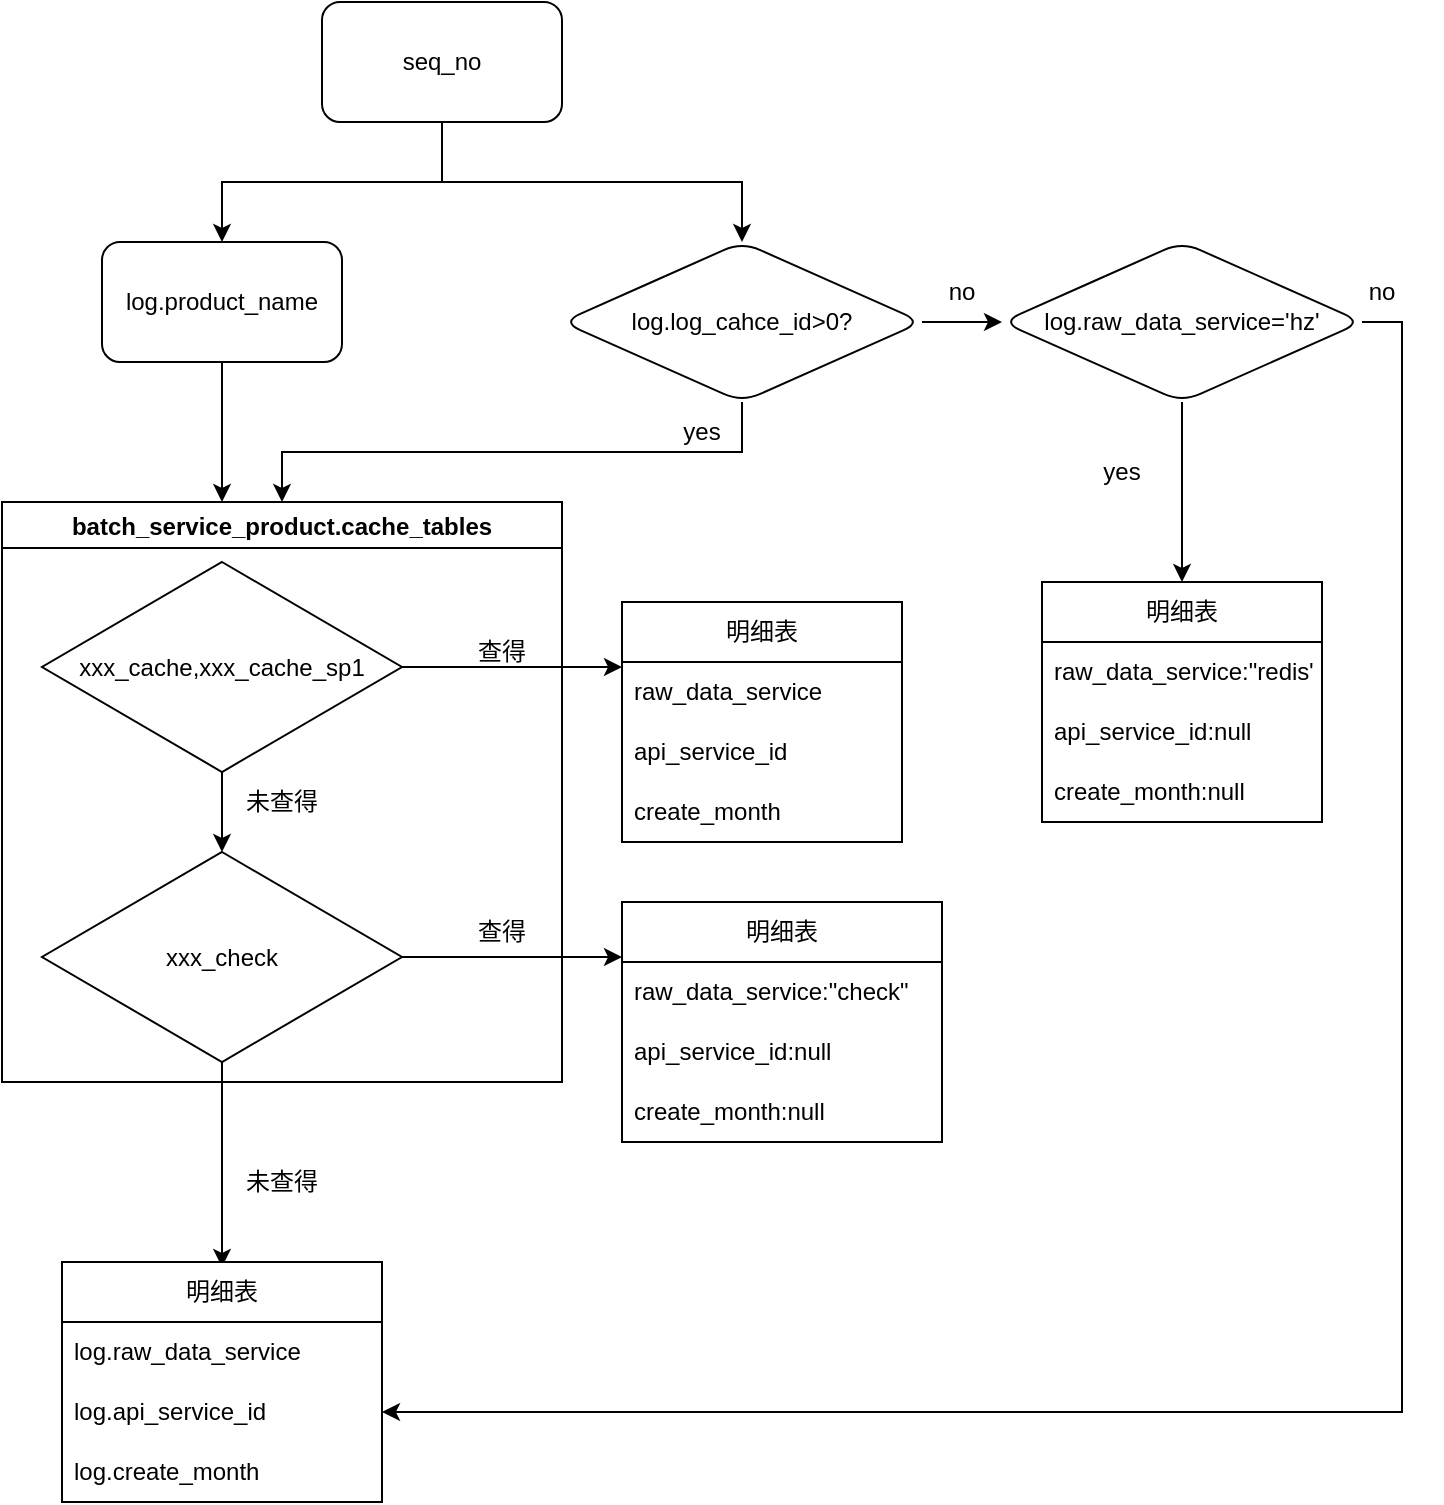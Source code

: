 <mxfile version="21.0.6" type="github">
  <diagram id="C5RBs43oDa-KdzZeNtuy" name="Page-1">
    <mxGraphModel dx="1050" dy="549" grid="1" gridSize="10" guides="1" tooltips="1" connect="1" arrows="1" fold="1" page="1" pageScale="1" pageWidth="827" pageHeight="1169" math="0" shadow="0">
      <root>
        <mxCell id="WIyWlLk6GJQsqaUBKTNV-0" />
        <mxCell id="WIyWlLk6GJQsqaUBKTNV-1" parent="WIyWlLk6GJQsqaUBKTNV-0" />
        <mxCell id="X02BYWVL3oyzJIsGAg47-8" value="" style="edgeStyle=orthogonalEdgeStyle;rounded=0;orthogonalLoop=1;jettySize=auto;html=1;" edge="1" parent="WIyWlLk6GJQsqaUBKTNV-1" source="X02BYWVL3oyzJIsGAg47-0" target="X02BYWVL3oyzJIsGAg47-7">
          <mxGeometry relative="1" as="geometry" />
        </mxCell>
        <mxCell id="X02BYWVL3oyzJIsGAg47-18" value="" style="edgeStyle=orthogonalEdgeStyle;rounded=0;orthogonalLoop=1;jettySize=auto;html=1;" edge="1" parent="WIyWlLk6GJQsqaUBKTNV-1" source="X02BYWVL3oyzJIsGAg47-0" target="X02BYWVL3oyzJIsGAg47-17">
          <mxGeometry relative="1" as="geometry" />
        </mxCell>
        <mxCell id="X02BYWVL3oyzJIsGAg47-0" value="seq_no" style="rounded=1;whiteSpace=wrap;html=1;" vertex="1" parent="WIyWlLk6GJQsqaUBKTNV-1">
          <mxGeometry x="250" y="10" width="120" height="60" as="geometry" />
        </mxCell>
        <mxCell id="X02BYWVL3oyzJIsGAg47-15" value="" style="edgeStyle=orthogonalEdgeStyle;rounded=0;orthogonalLoop=1;jettySize=auto;html=1;" edge="1" parent="WIyWlLk6GJQsqaUBKTNV-1" source="X02BYWVL3oyzJIsGAg47-7">
          <mxGeometry relative="1" as="geometry">
            <mxPoint x="200" y="260" as="targetPoint" />
          </mxGeometry>
        </mxCell>
        <mxCell id="X02BYWVL3oyzJIsGAg47-7" value="log.product_name" style="rounded=1;whiteSpace=wrap;html=1;" vertex="1" parent="WIyWlLk6GJQsqaUBKTNV-1">
          <mxGeometry x="140" y="130" width="120" height="60" as="geometry" />
        </mxCell>
        <mxCell id="X02BYWVL3oyzJIsGAg47-48" style="edgeStyle=orthogonalEdgeStyle;rounded=0;orthogonalLoop=1;jettySize=auto;html=1;exitX=0.5;exitY=1;exitDx=0;exitDy=0;" edge="1" parent="WIyWlLk6GJQsqaUBKTNV-1" source="X02BYWVL3oyzJIsGAg47-17" target="X02BYWVL3oyzJIsGAg47-45">
          <mxGeometry relative="1" as="geometry" />
        </mxCell>
        <mxCell id="X02BYWVL3oyzJIsGAg47-79" value="" style="edgeStyle=orthogonalEdgeStyle;rounded=0;orthogonalLoop=1;jettySize=auto;html=1;" edge="1" parent="WIyWlLk6GJQsqaUBKTNV-1" source="X02BYWVL3oyzJIsGAg47-17" target="X02BYWVL3oyzJIsGAg47-78">
          <mxGeometry relative="1" as="geometry" />
        </mxCell>
        <mxCell id="X02BYWVL3oyzJIsGAg47-17" value="log.log_cahce_id&amp;gt;0?" style="rhombus;whiteSpace=wrap;html=1;rounded=1;" vertex="1" parent="WIyWlLk6GJQsqaUBKTNV-1">
          <mxGeometry x="370" y="130" width="180" height="80" as="geometry" />
        </mxCell>
        <mxCell id="X02BYWVL3oyzJIsGAg47-45" value="batch_service_product.cache_tables" style="swimlane;" vertex="1" parent="WIyWlLk6GJQsqaUBKTNV-1">
          <mxGeometry x="90" y="260" width="280" height="290" as="geometry" />
        </mxCell>
        <mxCell id="X02BYWVL3oyzJIsGAg47-43" value="xxx_check" style="rhombus;whiteSpace=wrap;html=1;fontStyle=0;startSize=30;" vertex="1" parent="X02BYWVL3oyzJIsGAg47-45">
          <mxGeometry x="20" y="175" width="180" height="105" as="geometry" />
        </mxCell>
        <mxCell id="X02BYWVL3oyzJIsGAg47-41" value="xxx_cache,xxx_cache_sp1" style="rhombus;whiteSpace=wrap;html=1;fontStyle=0;startSize=30;" vertex="1" parent="X02BYWVL3oyzJIsGAg47-45">
          <mxGeometry x="20" y="30" width="180" height="105" as="geometry" />
        </mxCell>
        <mxCell id="X02BYWVL3oyzJIsGAg47-44" value="" style="edgeStyle=orthogonalEdgeStyle;rounded=0;orthogonalLoop=1;jettySize=auto;html=1;" edge="1" parent="X02BYWVL3oyzJIsGAg47-45" source="X02BYWVL3oyzJIsGAg47-41" target="X02BYWVL3oyzJIsGAg47-43">
          <mxGeometry relative="1" as="geometry" />
        </mxCell>
        <mxCell id="X02BYWVL3oyzJIsGAg47-64" value="未查得" style="text;strokeColor=none;align=center;fillColor=none;html=1;verticalAlign=middle;whiteSpace=wrap;rounded=0;" vertex="1" parent="X02BYWVL3oyzJIsGAg47-45">
          <mxGeometry x="110" y="135" width="60" height="30" as="geometry" />
        </mxCell>
        <mxCell id="X02BYWVL3oyzJIsGAg47-76" value="查得" style="text;strokeColor=none;align=center;fillColor=none;html=1;verticalAlign=middle;whiteSpace=wrap;rounded=0;" vertex="1" parent="X02BYWVL3oyzJIsGAg47-45">
          <mxGeometry x="220" y="200" width="60" height="30" as="geometry" />
        </mxCell>
        <mxCell id="X02BYWVL3oyzJIsGAg47-49" value="yes" style="text;strokeColor=none;align=center;fillColor=none;html=1;verticalAlign=middle;whiteSpace=wrap;rounded=0;" vertex="1" parent="WIyWlLk6GJQsqaUBKTNV-1">
          <mxGeometry x="410" y="210" width="60" height="30" as="geometry" />
        </mxCell>
        <mxCell id="X02BYWVL3oyzJIsGAg47-51" value="" style="edgeStyle=orthogonalEdgeStyle;rounded=0;orthogonalLoop=1;jettySize=auto;html=1;" edge="1" parent="WIyWlLk6GJQsqaUBKTNV-1" source="X02BYWVL3oyzJIsGAg47-41">
          <mxGeometry relative="1" as="geometry">
            <mxPoint x="400" y="342.5" as="targetPoint" />
          </mxGeometry>
        </mxCell>
        <mxCell id="X02BYWVL3oyzJIsGAg47-52" value="明细表" style="swimlane;fontStyle=0;childLayout=stackLayout;horizontal=1;startSize=30;horizontalStack=0;resizeParent=1;resizeParentMax=0;resizeLast=0;collapsible=1;marginBottom=0;whiteSpace=wrap;html=1;" vertex="1" parent="WIyWlLk6GJQsqaUBKTNV-1">
          <mxGeometry x="400" y="310" width="140" height="120" as="geometry">
            <mxRectangle x="400" y="310" width="80" height="30" as="alternateBounds" />
          </mxGeometry>
        </mxCell>
        <mxCell id="X02BYWVL3oyzJIsGAg47-53" value="raw_data_service" style="text;strokeColor=none;fillColor=none;align=left;verticalAlign=middle;spacingLeft=4;spacingRight=4;overflow=hidden;points=[[0,0.5],[1,0.5]];portConstraint=eastwest;rotatable=0;whiteSpace=wrap;html=1;" vertex="1" parent="X02BYWVL3oyzJIsGAg47-52">
          <mxGeometry y="30" width="140" height="30" as="geometry" />
        </mxCell>
        <mxCell id="X02BYWVL3oyzJIsGAg47-54" value="api_service_id" style="text;strokeColor=none;fillColor=none;align=left;verticalAlign=middle;spacingLeft=4;spacingRight=4;overflow=hidden;points=[[0,0.5],[1,0.5]];portConstraint=eastwest;rotatable=0;whiteSpace=wrap;html=1;" vertex="1" parent="X02BYWVL3oyzJIsGAg47-52">
          <mxGeometry y="60" width="140" height="30" as="geometry" />
        </mxCell>
        <mxCell id="X02BYWVL3oyzJIsGAg47-55" value="create_month" style="text;strokeColor=none;fillColor=none;align=left;verticalAlign=middle;spacingLeft=4;spacingRight=4;overflow=hidden;points=[[0,0.5],[1,0.5]];portConstraint=eastwest;rotatable=0;whiteSpace=wrap;html=1;" vertex="1" parent="X02BYWVL3oyzJIsGAg47-52">
          <mxGeometry y="90" width="140" height="30" as="geometry" />
        </mxCell>
        <mxCell id="X02BYWVL3oyzJIsGAg47-57" value="" style="edgeStyle=orthogonalEdgeStyle;rounded=0;orthogonalLoop=1;jettySize=auto;html=1;" edge="1" parent="WIyWlLk6GJQsqaUBKTNV-1" source="X02BYWVL3oyzJIsGAg47-43">
          <mxGeometry relative="1" as="geometry">
            <mxPoint x="400" y="487.5" as="targetPoint" />
          </mxGeometry>
        </mxCell>
        <mxCell id="X02BYWVL3oyzJIsGAg47-58" value="明细表" style="swimlane;fontStyle=0;childLayout=stackLayout;horizontal=1;startSize=30;horizontalStack=0;resizeParent=1;resizeParentMax=0;resizeLast=0;collapsible=1;marginBottom=0;whiteSpace=wrap;html=1;" vertex="1" parent="WIyWlLk6GJQsqaUBKTNV-1">
          <mxGeometry x="400" y="460" width="160" height="120" as="geometry" />
        </mxCell>
        <mxCell id="X02BYWVL3oyzJIsGAg47-59" value="raw_data_service:&quot;check&quot;" style="text;strokeColor=none;fillColor=none;align=left;verticalAlign=middle;spacingLeft=4;spacingRight=4;overflow=hidden;points=[[0,0.5],[1,0.5]];portConstraint=eastwest;rotatable=0;whiteSpace=wrap;html=1;" vertex="1" parent="X02BYWVL3oyzJIsGAg47-58">
          <mxGeometry y="30" width="160" height="30" as="geometry" />
        </mxCell>
        <mxCell id="X02BYWVL3oyzJIsGAg47-60" value="api_service_id:null" style="text;strokeColor=none;fillColor=none;align=left;verticalAlign=middle;spacingLeft=4;spacingRight=4;overflow=hidden;points=[[0,0.5],[1,0.5]];portConstraint=eastwest;rotatable=0;whiteSpace=wrap;html=1;" vertex="1" parent="X02BYWVL3oyzJIsGAg47-58">
          <mxGeometry y="60" width="160" height="30" as="geometry" />
        </mxCell>
        <mxCell id="X02BYWVL3oyzJIsGAg47-61" value="create_month:null" style="text;strokeColor=none;fillColor=none;align=left;verticalAlign=middle;spacingLeft=4;spacingRight=4;overflow=hidden;points=[[0,0.5],[1,0.5]];portConstraint=eastwest;rotatable=0;whiteSpace=wrap;html=1;" vertex="1" parent="X02BYWVL3oyzJIsGAg47-58">
          <mxGeometry y="90" width="160" height="30" as="geometry" />
        </mxCell>
        <mxCell id="X02BYWVL3oyzJIsGAg47-63" value="查得" style="text;strokeColor=none;align=center;fillColor=none;html=1;verticalAlign=middle;whiteSpace=wrap;rounded=0;" vertex="1" parent="WIyWlLk6GJQsqaUBKTNV-1">
          <mxGeometry x="310" y="320" width="60" height="30" as="geometry" />
        </mxCell>
        <mxCell id="X02BYWVL3oyzJIsGAg47-66" value="" style="edgeStyle=orthogonalEdgeStyle;rounded=0;orthogonalLoop=1;jettySize=auto;html=1;" edge="1" parent="WIyWlLk6GJQsqaUBKTNV-1" source="X02BYWVL3oyzJIsGAg47-43">
          <mxGeometry relative="1" as="geometry">
            <mxPoint x="200" y="642.5" as="targetPoint" />
          </mxGeometry>
        </mxCell>
        <mxCell id="X02BYWVL3oyzJIsGAg47-67" value="明细表" style="swimlane;fontStyle=0;childLayout=stackLayout;horizontal=1;startSize=30;horizontalStack=0;resizeParent=1;resizeParentMax=0;resizeLast=0;collapsible=1;marginBottom=0;whiteSpace=wrap;html=1;" vertex="1" parent="WIyWlLk6GJQsqaUBKTNV-1">
          <mxGeometry x="120" y="640" width="160" height="120" as="geometry" />
        </mxCell>
        <mxCell id="X02BYWVL3oyzJIsGAg47-68" value="log.raw_data_service" style="text;strokeColor=none;fillColor=none;align=left;verticalAlign=middle;spacingLeft=4;spacingRight=4;overflow=hidden;points=[[0,0.5],[1,0.5]];portConstraint=eastwest;rotatable=0;whiteSpace=wrap;html=1;" vertex="1" parent="X02BYWVL3oyzJIsGAg47-67">
          <mxGeometry y="30" width="160" height="30" as="geometry" />
        </mxCell>
        <mxCell id="X02BYWVL3oyzJIsGAg47-69" value="log.api_service_id" style="text;strokeColor=none;fillColor=none;align=left;verticalAlign=middle;spacingLeft=4;spacingRight=4;overflow=hidden;points=[[0,0.5],[1,0.5]];portConstraint=eastwest;rotatable=0;whiteSpace=wrap;html=1;" vertex="1" parent="X02BYWVL3oyzJIsGAg47-67">
          <mxGeometry y="60" width="160" height="30" as="geometry" />
        </mxCell>
        <mxCell id="X02BYWVL3oyzJIsGAg47-70" value="log.create_month" style="text;strokeColor=none;fillColor=none;align=left;verticalAlign=middle;spacingLeft=4;spacingRight=4;overflow=hidden;points=[[0,0.5],[1,0.5]];portConstraint=eastwest;rotatable=0;whiteSpace=wrap;html=1;" vertex="1" parent="X02BYWVL3oyzJIsGAg47-67">
          <mxGeometry y="90" width="160" height="30" as="geometry" />
        </mxCell>
        <mxCell id="X02BYWVL3oyzJIsGAg47-72" value="未查得" style="text;strokeColor=none;align=center;fillColor=none;html=1;verticalAlign=middle;whiteSpace=wrap;rounded=0;" vertex="1" parent="WIyWlLk6GJQsqaUBKTNV-1">
          <mxGeometry x="200" y="585" width="60" height="30" as="geometry" />
        </mxCell>
        <mxCell id="X02BYWVL3oyzJIsGAg47-83" value="" style="edgeStyle=orthogonalEdgeStyle;rounded=0;orthogonalLoop=1;jettySize=auto;html=1;" edge="1" parent="WIyWlLk6GJQsqaUBKTNV-1" source="X02BYWVL3oyzJIsGAg47-78">
          <mxGeometry relative="1" as="geometry">
            <mxPoint x="680" y="300" as="targetPoint" />
          </mxGeometry>
        </mxCell>
        <mxCell id="X02BYWVL3oyzJIsGAg47-88" style="edgeStyle=orthogonalEdgeStyle;rounded=0;orthogonalLoop=1;jettySize=auto;html=1;exitX=1;exitY=0.5;exitDx=0;exitDy=0;entryX=1;entryY=0.5;entryDx=0;entryDy=0;" edge="1" parent="WIyWlLk6GJQsqaUBKTNV-1" source="X02BYWVL3oyzJIsGAg47-78" target="X02BYWVL3oyzJIsGAg47-69">
          <mxGeometry relative="1" as="geometry" />
        </mxCell>
        <mxCell id="X02BYWVL3oyzJIsGAg47-78" value="log.raw_data_service=&#39;hz&#39;" style="rhombus;whiteSpace=wrap;html=1;rounded=1;" vertex="1" parent="WIyWlLk6GJQsqaUBKTNV-1">
          <mxGeometry x="590" y="130" width="180" height="80" as="geometry" />
        </mxCell>
        <mxCell id="X02BYWVL3oyzJIsGAg47-84" value="明细表" style="swimlane;fontStyle=0;childLayout=stackLayout;horizontal=1;startSize=30;horizontalStack=0;resizeParent=1;resizeParentMax=0;resizeLast=0;collapsible=1;marginBottom=0;whiteSpace=wrap;html=1;" vertex="1" parent="WIyWlLk6GJQsqaUBKTNV-1">
          <mxGeometry x="610" y="300" width="140" height="120" as="geometry">
            <mxRectangle x="400" y="310" width="80" height="30" as="alternateBounds" />
          </mxGeometry>
        </mxCell>
        <mxCell id="X02BYWVL3oyzJIsGAg47-85" value="raw_data_service:&quot;redis&quot;" style="text;strokeColor=none;fillColor=none;align=left;verticalAlign=middle;spacingLeft=4;spacingRight=4;overflow=hidden;points=[[0,0.5],[1,0.5]];portConstraint=eastwest;rotatable=0;whiteSpace=wrap;html=1;" vertex="1" parent="X02BYWVL3oyzJIsGAg47-84">
          <mxGeometry y="30" width="140" height="30" as="geometry" />
        </mxCell>
        <mxCell id="X02BYWVL3oyzJIsGAg47-86" value="api_service_id:null" style="text;strokeColor=none;fillColor=none;align=left;verticalAlign=middle;spacingLeft=4;spacingRight=4;overflow=hidden;points=[[0,0.5],[1,0.5]];portConstraint=eastwest;rotatable=0;whiteSpace=wrap;html=1;" vertex="1" parent="X02BYWVL3oyzJIsGAg47-84">
          <mxGeometry y="60" width="140" height="30" as="geometry" />
        </mxCell>
        <mxCell id="X02BYWVL3oyzJIsGAg47-87" value="create_month:null" style="text;strokeColor=none;fillColor=none;align=left;verticalAlign=middle;spacingLeft=4;spacingRight=4;overflow=hidden;points=[[0,0.5],[1,0.5]];portConstraint=eastwest;rotatable=0;whiteSpace=wrap;html=1;" vertex="1" parent="X02BYWVL3oyzJIsGAg47-84">
          <mxGeometry y="90" width="140" height="30" as="geometry" />
        </mxCell>
        <mxCell id="X02BYWVL3oyzJIsGAg47-89" value="no" style="text;strokeColor=none;align=center;fillColor=none;html=1;verticalAlign=middle;whiteSpace=wrap;rounded=0;" vertex="1" parent="WIyWlLk6GJQsqaUBKTNV-1">
          <mxGeometry x="540" y="140" width="60" height="30" as="geometry" />
        </mxCell>
        <mxCell id="X02BYWVL3oyzJIsGAg47-90" value="no" style="text;strokeColor=none;align=center;fillColor=none;html=1;verticalAlign=middle;whiteSpace=wrap;rounded=0;" vertex="1" parent="WIyWlLk6GJQsqaUBKTNV-1">
          <mxGeometry x="750" y="140" width="60" height="30" as="geometry" />
        </mxCell>
        <mxCell id="X02BYWVL3oyzJIsGAg47-91" value="yes" style="text;strokeColor=none;align=center;fillColor=none;html=1;verticalAlign=middle;whiteSpace=wrap;rounded=0;" vertex="1" parent="WIyWlLk6GJQsqaUBKTNV-1">
          <mxGeometry x="620" y="230" width="60" height="30" as="geometry" />
        </mxCell>
      </root>
    </mxGraphModel>
  </diagram>
</mxfile>
